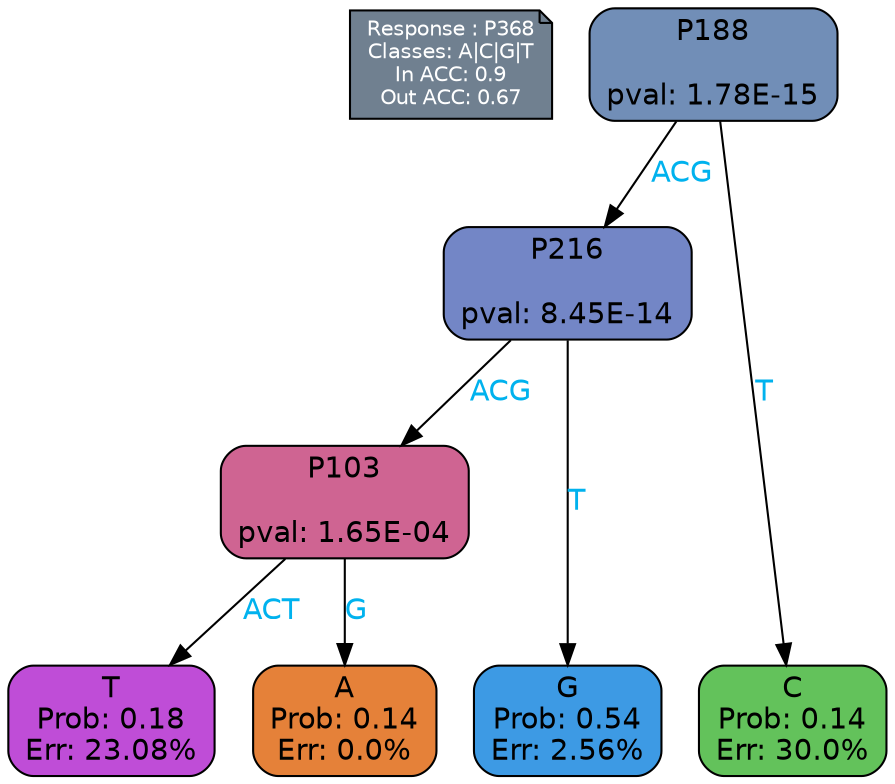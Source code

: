 digraph Tree {
node [shape=box, style="filled, rounded", color="black", fontname=helvetica] ;
graph [ranksep=equally, splines=polylines, bgcolor=transparent, dpi=600] ;
edge [fontname=helvetica] ;
LEGEND [label="Response : P368
Classes: A|C|G|T
In ACC: 0.9
Out ACC: 0.67
",shape=note,align=left,style=filled,fillcolor="slategray",fontcolor="white",fontsize=10];1 [label="P188

pval: 1.78E-15", fillcolor="#718eb7"] ;
2 [label="P216

pval: 8.45E-14", fillcolor="#7386c6"] ;
3 [label="P103

pval: 1.65E-04", fillcolor="#cf6492"] ;
4 [label="T
Prob: 0.18
Err: 23.08%", fillcolor="#bf4dd7"] ;
5 [label="A
Prob: 0.14
Err: 0.0%", fillcolor="#e58139"] ;
6 [label="G
Prob: 0.54
Err: 2.56%", fillcolor="#3d9ae4"] ;
7 [label="C
Prob: 0.14
Err: 30.0%", fillcolor="#63c25b"] ;
1 -> 2 [label="ACG",fontcolor=deepskyblue2] ;
1 -> 7 [label="T",fontcolor=deepskyblue2] ;
2 -> 3 [label="ACG",fontcolor=deepskyblue2] ;
2 -> 6 [label="T",fontcolor=deepskyblue2] ;
3 -> 4 [label="ACT",fontcolor=deepskyblue2] ;
3 -> 5 [label="G",fontcolor=deepskyblue2] ;
{rank = same; 4;5;6;7;}{rank = same; LEGEND;1;}}